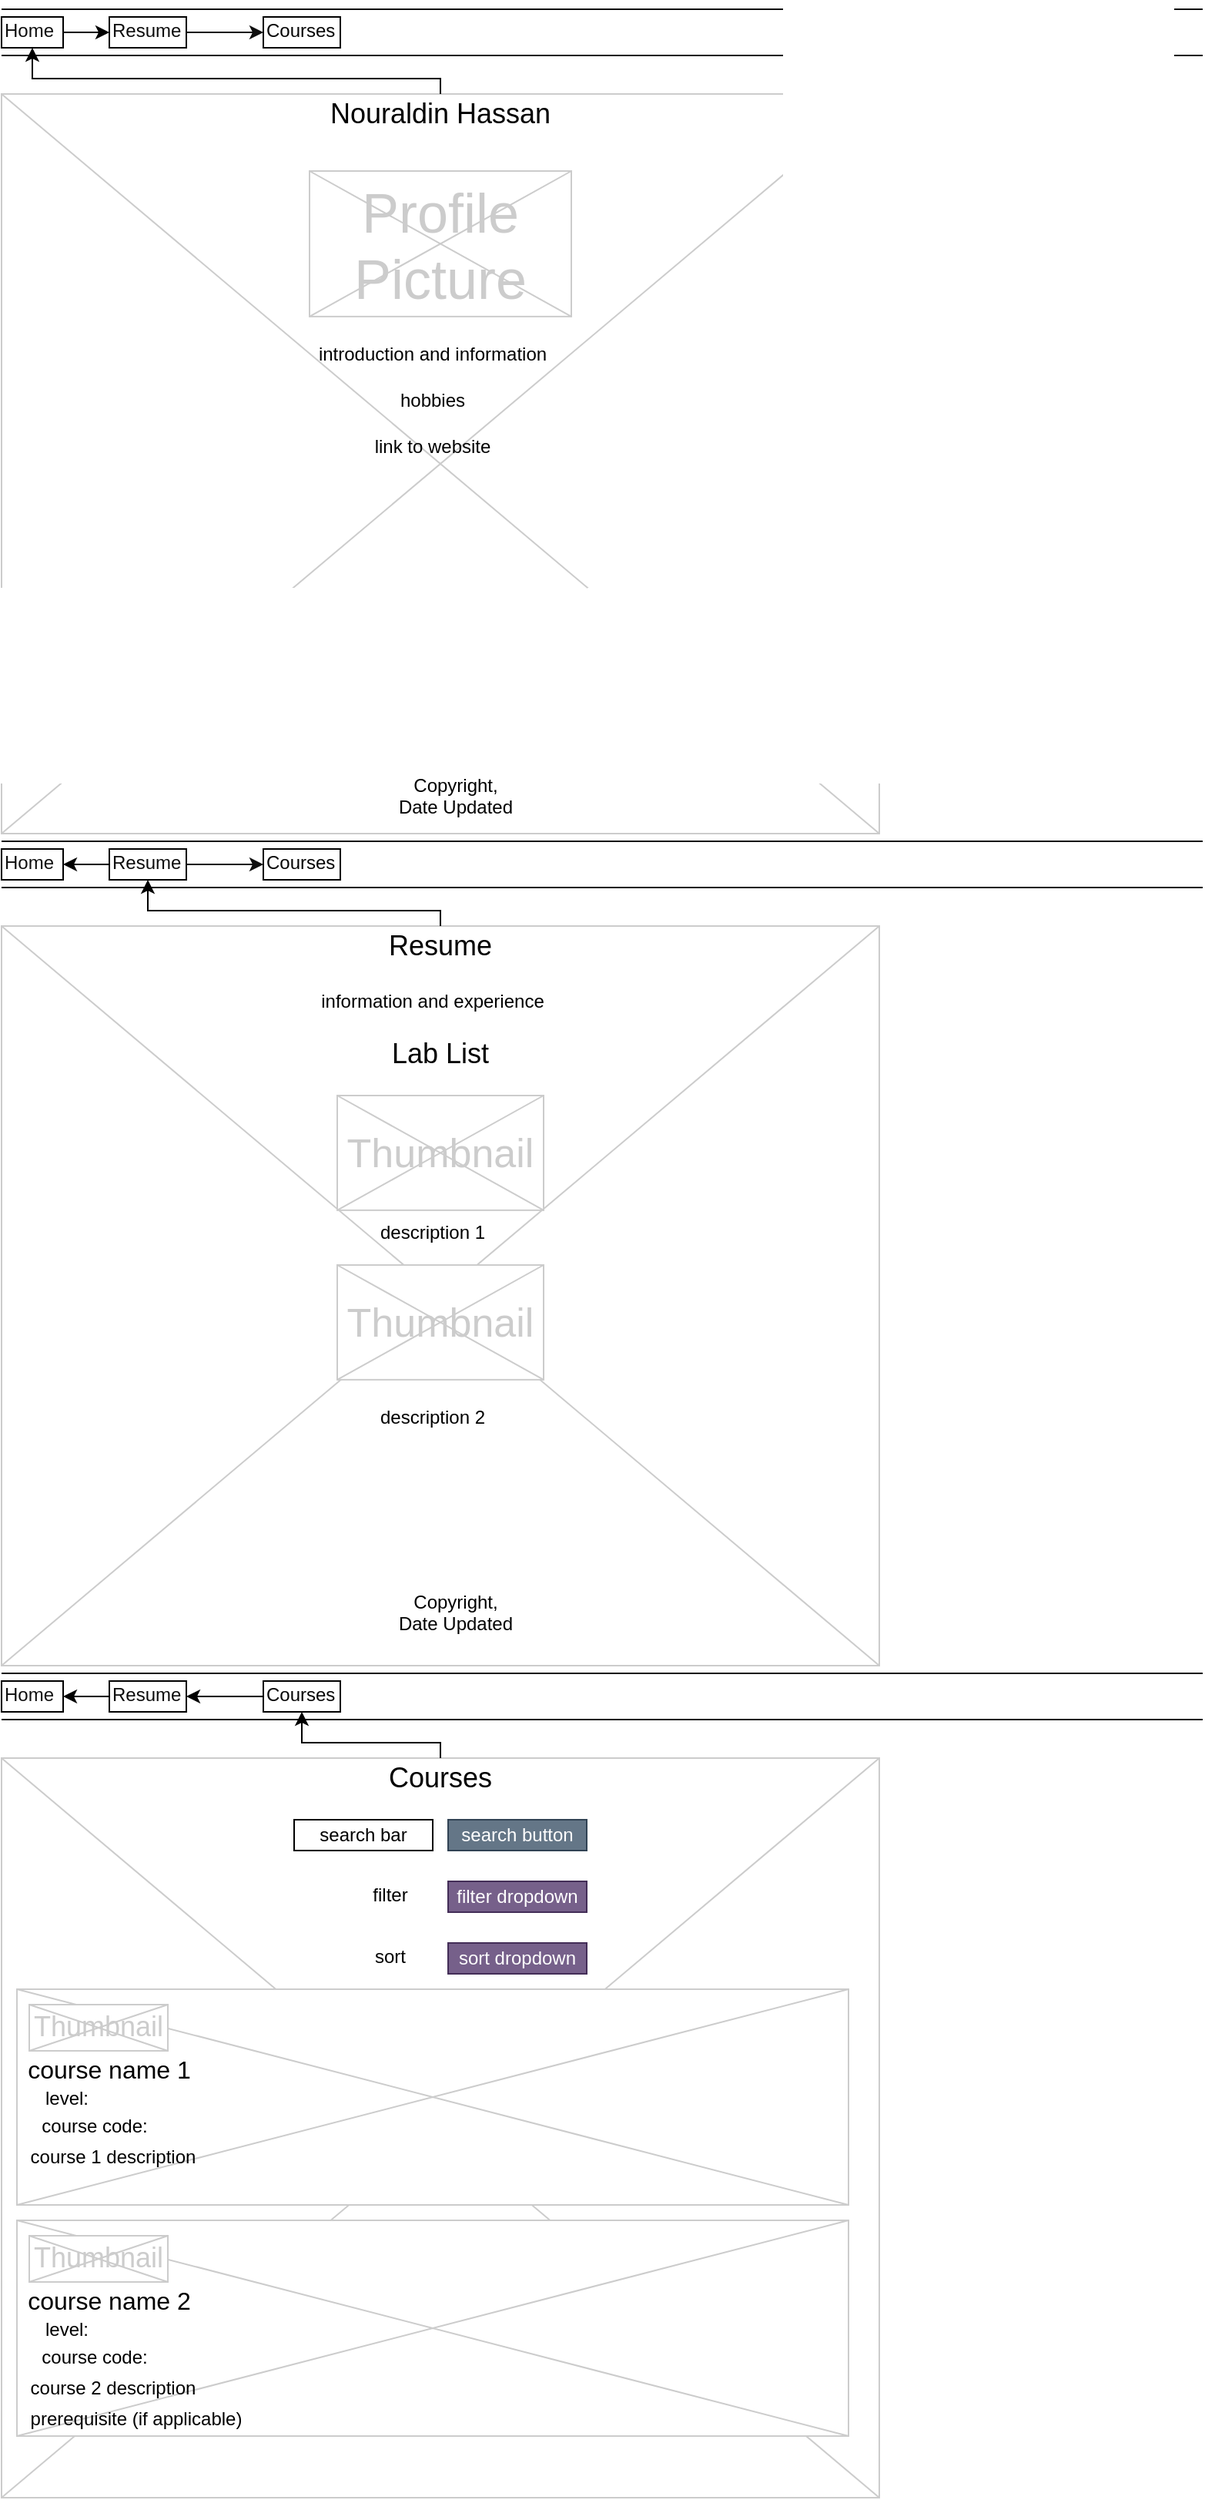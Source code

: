 <mxfile version="21.3.7" type="device">
  <diagram name="Page-1" id="f1b7ffb7-ca1e-a977-7cf5-a751b3c06c05">
    <mxGraphModel dx="989" dy="577" grid="1" gridSize="10" guides="1" tooltips="1" connect="1" arrows="1" fold="1" page="1" pageScale="1" pageWidth="826" pageHeight="1169" background="#ffffff" math="0" shadow="0">
      <root>
        <mxCell id="0" />
        <mxCell id="1" parent="0" />
        <mxCell id="13" value="" style="verticalLabelPosition=bottom;verticalAlign=top;strokeWidth=1;shape=mxgraph.mockup.graphics.iconGrid;strokeColor=#CCCCCC;gridSize=1,1;" parent="1" vertex="1">
          <mxGeometry x="20" y="120" width="570" height="480" as="geometry" />
        </mxCell>
        <mxCell id="3" value="" style="line;strokeWidth=1;strokeColor=#0F0F0F;" parent="1" vertex="1">
          <mxGeometry x="20" y="60" width="780" height="10" as="geometry" />
        </mxCell>
        <mxCell id="4" value="" style="line;strokeWidth=1;strokeColor=#0F0F0F;" parent="1" vertex="1">
          <mxGeometry x="20" y="90" width="780" height="10" as="geometry" />
        </mxCell>
        <mxCell id="g2bISoLYRRfWHj5ms2VD-71" style="edgeStyle=orthogonalEdgeStyle;rounded=0;orthogonalLoop=1;jettySize=auto;html=1;exitX=1;exitY=0.5;exitDx=0;exitDy=0;entryX=0;entryY=0.5;entryDx=0;entryDy=0;strokeColor=#000000;" edge="1" parent="1" source="5" target="6">
          <mxGeometry relative="1" as="geometry" />
        </mxCell>
        <mxCell id="5" value="Home" style="text;spacingTop=-5;strokeColor=#000000;fontColor=#0F0F0F;" parent="1" vertex="1">
          <mxGeometry x="20" y="70" width="40" height="20" as="geometry" />
        </mxCell>
        <mxCell id="6" value="Resume" style="text;spacingTop=-5;strokeColor=#000000;fontColor=#0D0D0D;" parent="1" vertex="1">
          <mxGeometry x="90" y="70" width="50" height="20" as="geometry" />
        </mxCell>
        <mxCell id="g2bISoLYRRfWHj5ms2VD-65" value="" style="edgeStyle=orthogonalEdgeStyle;rounded=0;orthogonalLoop=1;jettySize=auto;html=1;fontColor=#000000;strokeColor=#000000;" edge="1" parent="1" source="8">
          <mxGeometry relative="1" as="geometry">
            <mxPoint x="40" y="90" as="targetPoint" />
            <Array as="points">
              <mxPoint x="305" y="110" />
              <mxPoint x="40" y="110" />
            </Array>
          </mxGeometry>
        </mxCell>
        <mxCell id="8" value="Nouraldin Hassan" style="text;spacingTop=-5;align=center;fontSize=18;" parent="1" vertex="1">
          <mxGeometry x="20" y="120" width="570" height="20" as="geometry" />
        </mxCell>
        <mxCell id="9" value="introduction and information" style="text;spacingTop=-5;whiteSpace=wrap;align=center;" parent="1" vertex="1">
          <mxGeometry x="220" y="280" width="160" height="20" as="geometry" />
        </mxCell>
        <mxCell id="g2bISoLYRRfWHj5ms2VD-66" value="" style="edgeStyle=orthogonalEdgeStyle;rounded=0;orthogonalLoop=1;jettySize=auto;html=1;strokeColor=#0F0F0F;" edge="1" parent="1" target="23">
          <mxGeometry relative="1" as="geometry">
            <mxPoint x="140" y="80" as="sourcePoint" />
            <Array as="points">
              <mxPoint x="150" y="80" />
              <mxPoint x="150" y="80" />
            </Array>
          </mxGeometry>
        </mxCell>
        <mxCell id="23" value="Courses" style="text;spacingTop=-5;strokeColor=#000000;fontColor=#050505;" parent="1" vertex="1">
          <mxGeometry x="190" y="70" width="50" height="20" as="geometry" />
        </mxCell>
        <mxCell id="27" value="" style="verticalLabelPosition=bottom;verticalAlign=top;strokeWidth=1;shape=mxgraph.mockup.graphics.iconGrid;strokeColor=#CCCCCC;gridSize=1,1;" parent="1" vertex="1">
          <mxGeometry x="20" y="660" width="570" height="480" as="geometry" />
        </mxCell>
        <mxCell id="32" value="" style="verticalLabelPosition=bottom;verticalAlign=top;strokeWidth=1;shape=mxgraph.mockup.graphics.iconGrid;strokeColor=#CCCCCC;gridSize=1,1;" parent="1" vertex="1">
          <mxGeometry x="20" y="1200" width="570" height="480" as="geometry" />
        </mxCell>
        <mxCell id="47" value="Copyright,&#xa;Date Updated" style="text;spacingTop=-5;align=center;" parent="1" vertex="1">
          <mxGeometry x="210" y="560" width="210" height="35" as="geometry" />
        </mxCell>
        <mxCell id="g2bISoLYRRfWHj5ms2VD-63" value="" style="group" vertex="1" connectable="0" parent="1">
          <mxGeometry x="220" y="170" width="170" height="94.44" as="geometry" />
        </mxCell>
        <mxCell id="25" value="" style="verticalLabelPosition=bottom;verticalAlign=top;strokeWidth=1;shape=mxgraph.mockup.graphics.iconGrid;strokeColor=#CCCCCC;gridSize=1,1;" parent="g2bISoLYRRfWHj5ms2VD-63" vertex="1">
          <mxGeometry width="170" height="94.44" as="geometry" />
        </mxCell>
        <mxCell id="26" value="Profile&#xa;Picture" style="text;spacingTop=-5;align=center;verticalAlign=middle;fontSize=36;fontColor=#CCCCCC" parent="g2bISoLYRRfWHj5ms2VD-63" vertex="1">
          <mxGeometry width="170" height="94.44" as="geometry" />
        </mxCell>
        <mxCell id="g2bISoLYRRfWHj5ms2VD-68" value="hobbies" style="text;spacingTop=-5;whiteSpace=wrap;align=center;" vertex="1" parent="1">
          <mxGeometry x="220" y="310" width="160" height="20" as="geometry" />
        </mxCell>
        <mxCell id="g2bISoLYRRfWHj5ms2VD-69" value="link to website" style="text;spacingTop=-5;whiteSpace=wrap;align=center;" vertex="1" parent="1">
          <mxGeometry x="220" y="340" width="160" height="20" as="geometry" />
        </mxCell>
        <mxCell id="g2bISoLYRRfWHj5ms2VD-72" value="Resume" style="text;spacingTop=-5;align=center;fontSize=18;" vertex="1" parent="1">
          <mxGeometry x="20" y="660" width="570" height="20" as="geometry" />
        </mxCell>
        <mxCell id="g2bISoLYRRfWHj5ms2VD-74" value="information and experience" style="text;spacingTop=-5;whiteSpace=wrap;align=center;" vertex="1" parent="1">
          <mxGeometry x="220" y="700" width="160" height="20" as="geometry" />
        </mxCell>
        <mxCell id="g2bISoLYRRfWHj5ms2VD-75" value="Lab List" style="text;spacingTop=-5;align=center;fontSize=18;" vertex="1" parent="1">
          <mxGeometry x="20" y="730" width="570" height="20" as="geometry" />
        </mxCell>
        <mxCell id="g2bISoLYRRfWHj5ms2VD-76" value="" style="group" vertex="1" connectable="0" parent="1">
          <mxGeometry x="238" y="770" width="134" height="74.44" as="geometry" />
        </mxCell>
        <mxCell id="g2bISoLYRRfWHj5ms2VD-77" value="" style="verticalLabelPosition=bottom;verticalAlign=top;strokeWidth=1;shape=mxgraph.mockup.graphics.iconGrid;strokeColor=#CCCCCC;gridSize=1,1;" vertex="1" parent="g2bISoLYRRfWHj5ms2VD-76">
          <mxGeometry width="134" height="74.44" as="geometry" />
        </mxCell>
        <mxCell id="g2bISoLYRRfWHj5ms2VD-78" value="Thumbnail" style="text;spacingTop=-5;align=center;verticalAlign=middle;fontSize=26;fontColor=#CCCCCC" vertex="1" parent="g2bISoLYRRfWHj5ms2VD-76">
          <mxGeometry width="134" height="74.44" as="geometry" />
        </mxCell>
        <mxCell id="g2bISoLYRRfWHj5ms2VD-79" value="description 1" style="text;spacingTop=-5;whiteSpace=wrap;align=center;" vertex="1" parent="1">
          <mxGeometry x="220" y="850" width="160" height="20" as="geometry" />
        </mxCell>
        <mxCell id="g2bISoLYRRfWHj5ms2VD-80" value="" style="group" vertex="1" connectable="0" parent="1">
          <mxGeometry x="238" y="880" width="134" height="74.44" as="geometry" />
        </mxCell>
        <mxCell id="g2bISoLYRRfWHj5ms2VD-81" value="" style="verticalLabelPosition=bottom;verticalAlign=top;strokeWidth=1;shape=mxgraph.mockup.graphics.iconGrid;strokeColor=#CCCCCC;gridSize=1,1;" vertex="1" parent="g2bISoLYRRfWHj5ms2VD-80">
          <mxGeometry width="134" height="74.44" as="geometry" />
        </mxCell>
        <mxCell id="g2bISoLYRRfWHj5ms2VD-82" value="Thumbnail" style="text;spacingTop=-5;align=center;verticalAlign=middle;fontSize=26;fontColor=#CCCCCC" vertex="1" parent="g2bISoLYRRfWHj5ms2VD-80">
          <mxGeometry width="134" height="74.44" as="geometry" />
        </mxCell>
        <mxCell id="g2bISoLYRRfWHj5ms2VD-83" value="description 2" style="text;spacingTop=-5;whiteSpace=wrap;align=center;" vertex="1" parent="1">
          <mxGeometry x="220" y="970" width="160" height="20" as="geometry" />
        </mxCell>
        <mxCell id="g2bISoLYRRfWHj5ms2VD-84" value="Copyright,&#xa;Date Updated" style="text;spacingTop=-5;align=center;" vertex="1" parent="1">
          <mxGeometry x="210" y="1090" width="210" height="35" as="geometry" />
        </mxCell>
        <mxCell id="g2bISoLYRRfWHj5ms2VD-86" value="" style="line;strokeWidth=1;strokeColor=#0F0F0F;" vertex="1" parent="1">
          <mxGeometry x="20" y="600" width="780" height="10" as="geometry" />
        </mxCell>
        <mxCell id="g2bISoLYRRfWHj5ms2VD-87" value="" style="line;strokeWidth=1;strokeColor=#0F0F0F;" vertex="1" parent="1">
          <mxGeometry x="20" y="630" width="780" height="10" as="geometry" />
        </mxCell>
        <mxCell id="g2bISoLYRRfWHj5ms2VD-89" value="Home" style="text;spacingTop=-5;strokeColor=#000000;fontColor=#0F0F0F;" vertex="1" parent="1">
          <mxGeometry x="20" y="610" width="40" height="20" as="geometry" />
        </mxCell>
        <mxCell id="g2bISoLYRRfWHj5ms2VD-94" style="edgeStyle=orthogonalEdgeStyle;rounded=0;orthogonalLoop=1;jettySize=auto;html=1;exitX=0;exitY=0.5;exitDx=0;exitDy=0;entryX=1;entryY=0.5;entryDx=0;entryDy=0;fontColor=#000000;strokeColor=#000000;" edge="1" parent="1" source="g2bISoLYRRfWHj5ms2VD-90" target="g2bISoLYRRfWHj5ms2VD-89">
          <mxGeometry relative="1" as="geometry" />
        </mxCell>
        <mxCell id="g2bISoLYRRfWHj5ms2VD-90" value="Resume" style="text;spacingTop=-5;strokeColor=#000000;fontColor=#0D0D0D;" vertex="1" parent="1">
          <mxGeometry x="90" y="610" width="50" height="20" as="geometry" />
        </mxCell>
        <mxCell id="g2bISoLYRRfWHj5ms2VD-91" value="" style="edgeStyle=orthogonalEdgeStyle;rounded=0;orthogonalLoop=1;jettySize=auto;html=1;fontColor=#000000;strokeColor=#000000;entryX=0.5;entryY=1;entryDx=0;entryDy=0;" edge="1" parent="1" target="g2bISoLYRRfWHj5ms2VD-90">
          <mxGeometry relative="1" as="geometry">
            <mxPoint x="305" y="660" as="sourcePoint" />
            <mxPoint x="40" y="630" as="targetPoint" />
            <Array as="points">
              <mxPoint x="305" y="650" />
              <mxPoint x="115" y="650" />
            </Array>
          </mxGeometry>
        </mxCell>
        <mxCell id="g2bISoLYRRfWHj5ms2VD-92" value="" style="edgeStyle=orthogonalEdgeStyle;rounded=0;orthogonalLoop=1;jettySize=auto;html=1;strokeColor=#0F0F0F;" edge="1" parent="1" target="g2bISoLYRRfWHj5ms2VD-93">
          <mxGeometry relative="1" as="geometry">
            <mxPoint x="140" y="620" as="sourcePoint" />
            <Array as="points">
              <mxPoint x="150" y="620" />
              <mxPoint x="150" y="620" />
            </Array>
          </mxGeometry>
        </mxCell>
        <mxCell id="g2bISoLYRRfWHj5ms2VD-93" value="Courses" style="text;spacingTop=-5;strokeColor=#000000;fontColor=#050505;" vertex="1" parent="1">
          <mxGeometry x="190" y="610" width="50" height="20" as="geometry" />
        </mxCell>
        <mxCell id="g2bISoLYRRfWHj5ms2VD-95" value="" style="line;strokeWidth=1;strokeColor=#0F0F0F;" vertex="1" parent="1">
          <mxGeometry x="20" y="1140" width="780" height="10" as="geometry" />
        </mxCell>
        <mxCell id="g2bISoLYRRfWHj5ms2VD-96" value="" style="line;strokeWidth=1;strokeColor=#0F0F0F;" vertex="1" parent="1">
          <mxGeometry x="20" y="1170" width="780" height="10" as="geometry" />
        </mxCell>
        <mxCell id="g2bISoLYRRfWHj5ms2VD-97" value="Home" style="text;spacingTop=-5;strokeColor=#000000;fontColor=#0F0F0F;" vertex="1" parent="1">
          <mxGeometry x="20" y="1150" width="40" height="20" as="geometry" />
        </mxCell>
        <mxCell id="g2bISoLYRRfWHj5ms2VD-98" style="edgeStyle=orthogonalEdgeStyle;rounded=0;orthogonalLoop=1;jettySize=auto;html=1;exitX=0;exitY=0.5;exitDx=0;exitDy=0;entryX=1;entryY=0.5;entryDx=0;entryDy=0;fontColor=#000000;strokeColor=#000000;" edge="1" parent="1" source="g2bISoLYRRfWHj5ms2VD-99" target="g2bISoLYRRfWHj5ms2VD-97">
          <mxGeometry relative="1" as="geometry" />
        </mxCell>
        <mxCell id="g2bISoLYRRfWHj5ms2VD-99" value="Resume" style="text;spacingTop=-5;strokeColor=#000000;fontColor=#0D0D0D;" vertex="1" parent="1">
          <mxGeometry x="90" y="1150" width="50" height="20" as="geometry" />
        </mxCell>
        <mxCell id="g2bISoLYRRfWHj5ms2VD-115" value="" style="group" vertex="1" connectable="0" parent="1">
          <mxGeometry x="30" y="1350" width="540" height="220" as="geometry" />
        </mxCell>
        <mxCell id="g2bISoLYRRfWHj5ms2VD-116" value="" style="verticalLabelPosition=bottom;verticalAlign=top;strokeWidth=1;shape=mxgraph.mockup.graphics.iconGrid;strokeColor=#CCCCCC;gridSize=1,1;" vertex="1" parent="g2bISoLYRRfWHj5ms2VD-115">
          <mxGeometry width="540" height="140" as="geometry" />
        </mxCell>
        <mxCell id="g2bISoLYRRfWHj5ms2VD-118" value="course name 1" style="text;spacingTop=-5;whiteSpace=wrap;align=center;fontSize=16;" vertex="1" parent="g2bISoLYRRfWHj5ms2VD-115">
          <mxGeometry y="41" width="120" height="20" as="geometry" />
        </mxCell>
        <mxCell id="g2bISoLYRRfWHj5ms2VD-100" value="" style="edgeStyle=orthogonalEdgeStyle;rounded=0;orthogonalLoop=1;jettySize=auto;html=1;fontColor=#000000;strokeColor=#000000;entryX=0.5;entryY=1;entryDx=0;entryDy=0;" edge="1" parent="1" target="g2bISoLYRRfWHj5ms2VD-102">
          <mxGeometry relative="1" as="geometry">
            <mxPoint x="305" y="1200" as="sourcePoint" />
            <mxPoint x="40" y="1170" as="targetPoint" />
            <Array as="points">
              <mxPoint x="305" y="1190" />
              <mxPoint x="215" y="1190" />
            </Array>
          </mxGeometry>
        </mxCell>
        <mxCell id="g2bISoLYRRfWHj5ms2VD-104" style="edgeStyle=orthogonalEdgeStyle;rounded=0;orthogonalLoop=1;jettySize=auto;html=1;exitX=0;exitY=0.5;exitDx=0;exitDy=0;entryX=1;entryY=0.5;entryDx=0;entryDy=0;strokeColor=#000000;" edge="1" parent="1" source="g2bISoLYRRfWHj5ms2VD-102" target="g2bISoLYRRfWHj5ms2VD-99">
          <mxGeometry relative="1" as="geometry">
            <mxPoint x="150" y="1159.892" as="targetPoint" />
          </mxGeometry>
        </mxCell>
        <mxCell id="g2bISoLYRRfWHj5ms2VD-102" value="Courses" style="text;spacingTop=-5;strokeColor=#000000;fontColor=#050505;" vertex="1" parent="1">
          <mxGeometry x="190" y="1150" width="50" height="20" as="geometry" />
        </mxCell>
        <mxCell id="g2bISoLYRRfWHj5ms2VD-105" value="Courses" style="text;spacingTop=-5;align=center;fontSize=18;" vertex="1" parent="1">
          <mxGeometry x="20" y="1200" width="570" height="20" as="geometry" />
        </mxCell>
        <mxCell id="g2bISoLYRRfWHj5ms2VD-106" value="search bar" style="rounded=0;whiteSpace=wrap;html=1;" vertex="1" parent="1">
          <mxGeometry x="210" y="1240" width="90" height="20" as="geometry" />
        </mxCell>
        <mxCell id="g2bISoLYRRfWHj5ms2VD-107" value="search button" style="rounded=0;whiteSpace=wrap;html=1;fillColor=#647687;fontColor=#ffffff;strokeColor=#314354;" vertex="1" parent="1">
          <mxGeometry x="310" y="1240" width="90" height="20" as="geometry" />
        </mxCell>
        <mxCell id="g2bISoLYRRfWHj5ms2VD-108" value="filter dropdown" style="rounded=0;whiteSpace=wrap;html=1;fillColor=#76608a;fontColor=#ffffff;strokeColor=#432D57;" vertex="1" parent="1">
          <mxGeometry x="310" y="1280" width="90" height="20" as="geometry" />
        </mxCell>
        <mxCell id="g2bISoLYRRfWHj5ms2VD-109" value="sort dropdown" style="rounded=0;whiteSpace=wrap;html=1;fillColor=#76608a;fontColor=#ffffff;strokeColor=#432D57;" vertex="1" parent="1">
          <mxGeometry x="310" y="1320" width="90" height="20" as="geometry" />
        </mxCell>
        <mxCell id="g2bISoLYRRfWHj5ms2VD-110" value="filter" style="text;spacingTop=-5;whiteSpace=wrap;align=center;" vertex="1" parent="1">
          <mxGeometry x="245" y="1280" width="55" height="20" as="geometry" />
        </mxCell>
        <mxCell id="g2bISoLYRRfWHj5ms2VD-111" value="sort" style="text;spacingTop=-5;whiteSpace=wrap;align=center;" vertex="1" parent="1">
          <mxGeometry x="245" y="1320" width="55" height="20" as="geometry" />
        </mxCell>
        <mxCell id="g2bISoLYRRfWHj5ms2VD-112" value="" style="group" vertex="1" connectable="0" parent="1">
          <mxGeometry x="38" y="1360" width="90.01" height="30" as="geometry" />
        </mxCell>
        <mxCell id="g2bISoLYRRfWHj5ms2VD-113" value="" style="verticalLabelPosition=bottom;verticalAlign=top;strokeWidth=1;shape=mxgraph.mockup.graphics.iconGrid;strokeColor=#CCCCCC;gridSize=1,1;" vertex="1" parent="g2bISoLYRRfWHj5ms2VD-112">
          <mxGeometry width="90.01" height="30" as="geometry" />
        </mxCell>
        <mxCell id="g2bISoLYRRfWHj5ms2VD-114" value="Thumbnail" style="text;spacingTop=-5;align=center;verticalAlign=middle;fontSize=18;fontColor=#CCCCCC" vertex="1" parent="g2bISoLYRRfWHj5ms2VD-112">
          <mxGeometry width="90.01" height="30" as="geometry" />
        </mxCell>
        <mxCell id="g2bISoLYRRfWHj5ms2VD-119" value="level:" style="text;spacingTop=-5;whiteSpace=wrap;align=center;" vertex="1" parent="1">
          <mxGeometry x="35" y="1412" width="55" height="20" as="geometry" />
        </mxCell>
        <mxCell id="g2bISoLYRRfWHj5ms2VD-120" value="course code:" style="text;spacingTop=-5;whiteSpace=wrap;align=center;" vertex="1" parent="1">
          <mxGeometry x="43" y="1430" width="75" height="20" as="geometry" />
        </mxCell>
        <mxCell id="g2bISoLYRRfWHj5ms2VD-121" value="course 1 description" style="text;spacingTop=-5;whiteSpace=wrap;align=center;" vertex="1" parent="1">
          <mxGeometry x="35" y="1450" width="115" height="20" as="geometry" />
        </mxCell>
        <mxCell id="g2bISoLYRRfWHj5ms2VD-131" value="" style="verticalLabelPosition=bottom;verticalAlign=top;strokeWidth=1;shape=mxgraph.mockup.graphics.iconGrid;strokeColor=#CCCCCC;gridSize=1,1;" vertex="1" parent="1">
          <mxGeometry x="30" y="1500" width="540" height="140" as="geometry" />
        </mxCell>
        <mxCell id="g2bISoLYRRfWHj5ms2VD-132" value="course name 2" style="text;spacingTop=-5;whiteSpace=wrap;align=center;fontSize=16;" vertex="1" parent="1">
          <mxGeometry x="30" y="1541" width="120" height="20" as="geometry" />
        </mxCell>
        <mxCell id="g2bISoLYRRfWHj5ms2VD-133" value="" style="group" vertex="1" connectable="0" parent="1">
          <mxGeometry x="38" y="1510" width="90.01" height="30" as="geometry" />
        </mxCell>
        <mxCell id="g2bISoLYRRfWHj5ms2VD-134" value="" style="verticalLabelPosition=bottom;verticalAlign=top;strokeWidth=1;shape=mxgraph.mockup.graphics.iconGrid;strokeColor=#CCCCCC;gridSize=1,1;" vertex="1" parent="g2bISoLYRRfWHj5ms2VD-133">
          <mxGeometry width="90.01" height="30" as="geometry" />
        </mxCell>
        <mxCell id="g2bISoLYRRfWHj5ms2VD-135" value="Thumbnail" style="text;spacingTop=-5;align=center;verticalAlign=middle;fontSize=18;fontColor=#CCCCCC" vertex="1" parent="g2bISoLYRRfWHj5ms2VD-133">
          <mxGeometry width="90.01" height="30" as="geometry" />
        </mxCell>
        <mxCell id="g2bISoLYRRfWHj5ms2VD-136" value="level:" style="text;spacingTop=-5;whiteSpace=wrap;align=center;" vertex="1" parent="1">
          <mxGeometry x="35" y="1562" width="55" height="20" as="geometry" />
        </mxCell>
        <mxCell id="g2bISoLYRRfWHj5ms2VD-137" value="course code:" style="text;spacingTop=-5;whiteSpace=wrap;align=center;" vertex="1" parent="1">
          <mxGeometry x="43" y="1580" width="75" height="20" as="geometry" />
        </mxCell>
        <mxCell id="g2bISoLYRRfWHj5ms2VD-138" value="course 2 description" style="text;spacingTop=-5;whiteSpace=wrap;align=center;" vertex="1" parent="1">
          <mxGeometry x="35" y="1600" width="115" height="20" as="geometry" />
        </mxCell>
        <mxCell id="g2bISoLYRRfWHj5ms2VD-139" value="prerequisite (if applicable)" style="text;spacingTop=-5;whiteSpace=wrap;align=center;" vertex="1" parent="1">
          <mxGeometry x="35" y="1620" width="145" height="20" as="geometry" />
        </mxCell>
      </root>
    </mxGraphModel>
  </diagram>
</mxfile>
